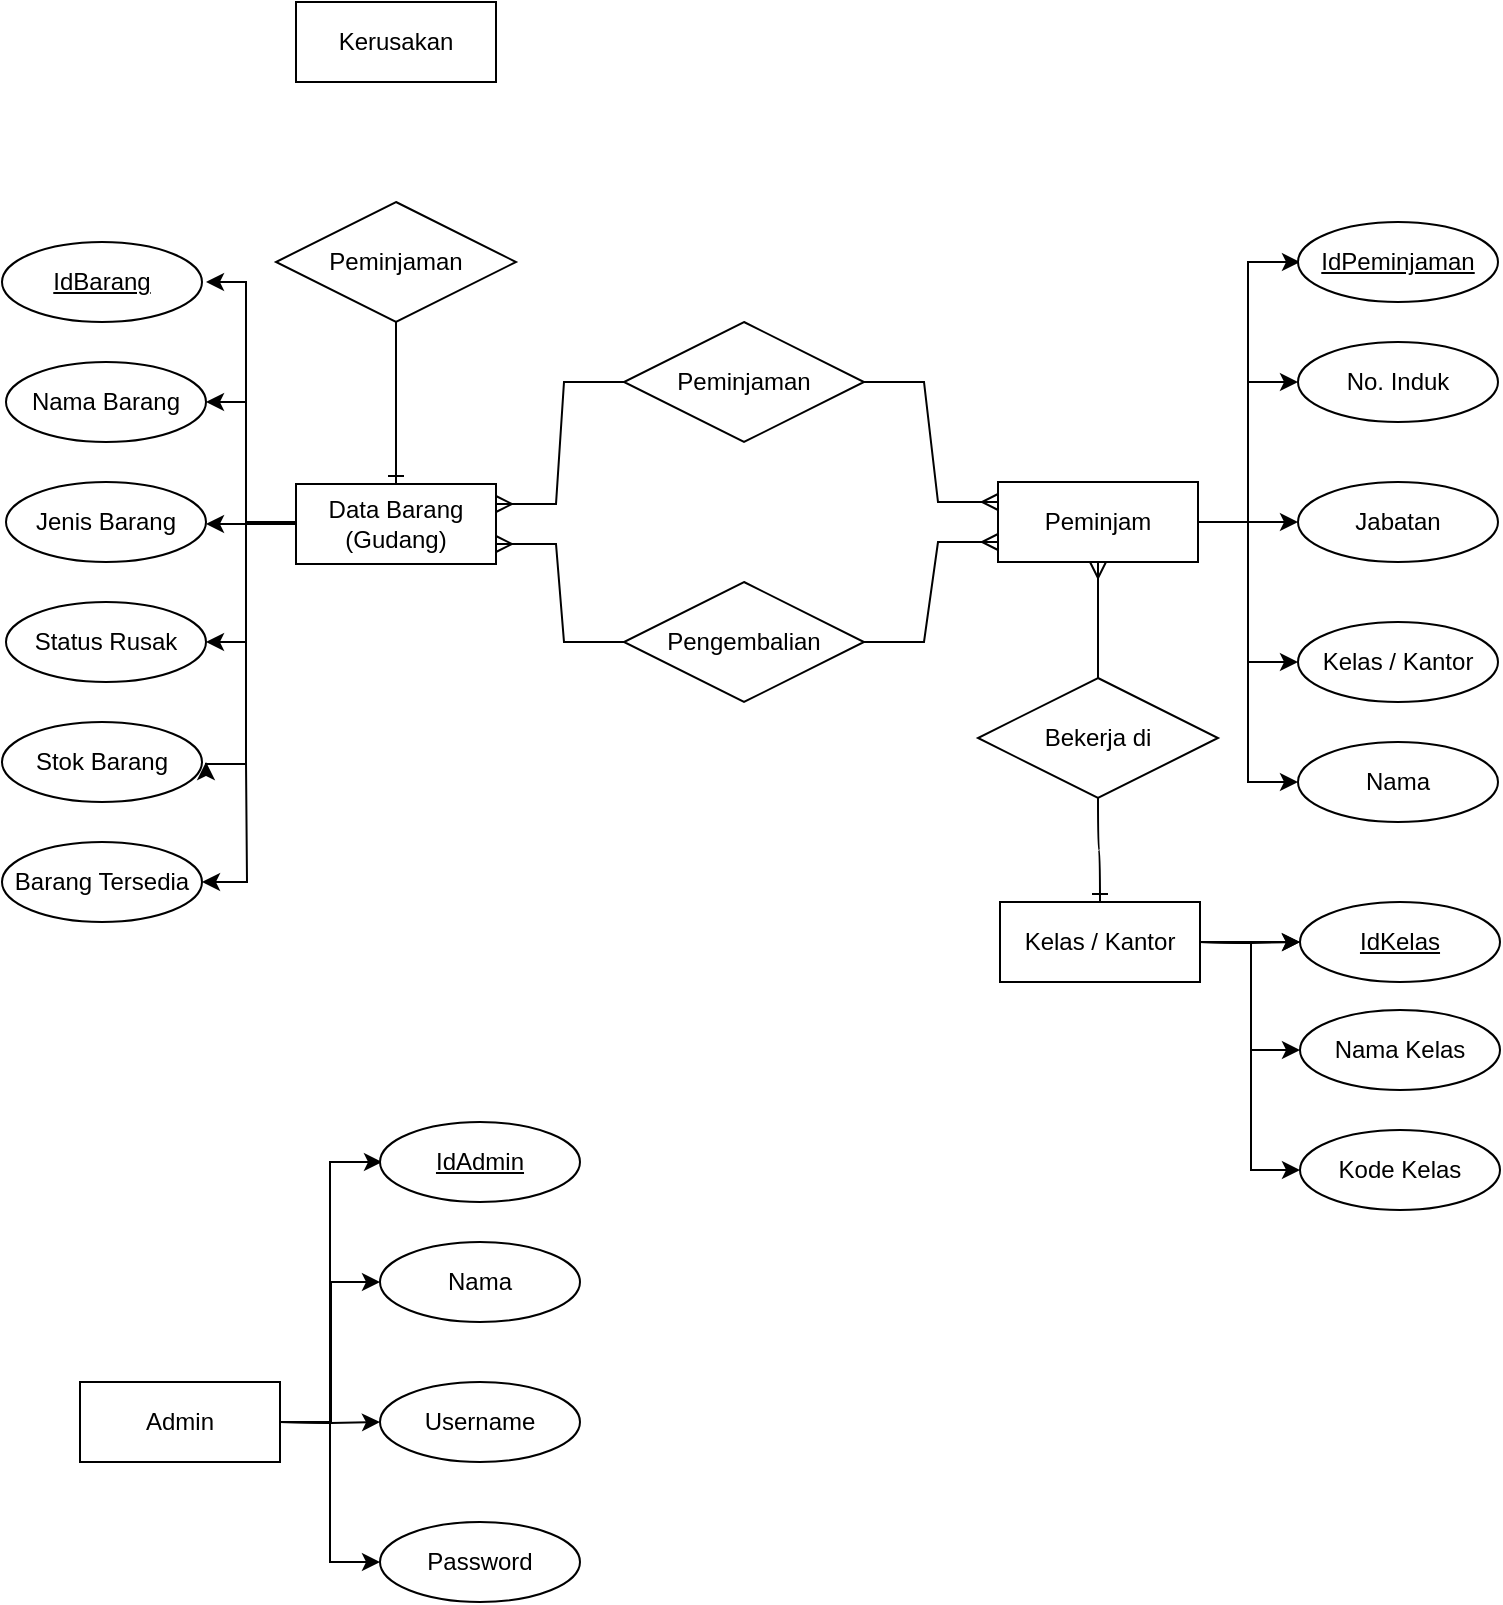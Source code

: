 <mxfile version="22.1.2" type="github">
  <diagram id="R2lEEEUBdFMjLlhIrx00" name="Page-1">
    <mxGraphModel dx="1035" dy="525" grid="1" gridSize="10" guides="1" tooltips="1" connect="1" arrows="1" fold="1" page="1" pageScale="1" pageWidth="850" pageHeight="1100" math="0" shadow="0" extFonts="Permanent Marker^https://fonts.googleapis.com/css?family=Permanent+Marker">
      <root>
        <mxCell id="0" />
        <mxCell id="1" parent="0" />
        <mxCell id="rnDNzWzCn7bHDK5vCDhE-5" style="edgeStyle=orthogonalEdgeStyle;rounded=0;orthogonalLoop=1;jettySize=auto;html=1;exitX=1;exitY=0.5;exitDx=0;exitDy=0;entryX=0;entryY=0.5;entryDx=0;entryDy=0;" edge="1" parent="1" source="rnDNzWzCn7bHDK5vCDhE-1" target="rnDNzWzCn7bHDK5vCDhE-4">
          <mxGeometry relative="1" as="geometry" />
        </mxCell>
        <mxCell id="rnDNzWzCn7bHDK5vCDhE-6" style="edgeStyle=orthogonalEdgeStyle;rounded=0;orthogonalLoop=1;jettySize=auto;html=1;entryX=0;entryY=0.5;entryDx=0;entryDy=0;" edge="1" parent="1" source="rnDNzWzCn7bHDK5vCDhE-1" target="rnDNzWzCn7bHDK5vCDhE-3">
          <mxGeometry relative="1" as="geometry" />
        </mxCell>
        <mxCell id="rnDNzWzCn7bHDK5vCDhE-7" style="edgeStyle=orthogonalEdgeStyle;rounded=0;orthogonalLoop=1;jettySize=auto;html=1;entryX=0;entryY=0.5;entryDx=0;entryDy=0;" edge="1" parent="1" source="rnDNzWzCn7bHDK5vCDhE-1" target="rnDNzWzCn7bHDK5vCDhE-2">
          <mxGeometry relative="1" as="geometry" />
        </mxCell>
        <mxCell id="rnDNzWzCn7bHDK5vCDhE-14" value="" style="edgeStyle=orthogonalEdgeStyle;rounded=0;orthogonalLoop=1;jettySize=auto;html=1;exitX=1;exitY=0.5;exitDx=0;exitDy=0;entryX=0;entryY=0.5;entryDx=0;entryDy=0;" edge="1" parent="1" source="rnDNzWzCn7bHDK5vCDhE-1">
          <mxGeometry relative="1" as="geometry">
            <mxPoint x="644" y="340" as="sourcePoint" />
            <mxPoint x="690" y="210" as="targetPoint" />
            <Array as="points">
              <mxPoint x="664" y="340" />
              <mxPoint x="664" y="210" />
            </Array>
          </mxGeometry>
        </mxCell>
        <mxCell id="rnDNzWzCn7bHDK5vCDhE-72" style="edgeStyle=entityRelationEdgeStyle;rounded=0;orthogonalLoop=1;jettySize=auto;html=1;exitX=0;exitY=0.25;exitDx=0;exitDy=0;entryX=1;entryY=0.5;entryDx=0;entryDy=0;elbow=vertical;endArrow=none;endFill=0;startArrow=ERmany;startFill=0;" edge="1" parent="1" source="rnDNzWzCn7bHDK5vCDhE-1" target="rnDNzWzCn7bHDK5vCDhE-70">
          <mxGeometry relative="1" as="geometry" />
        </mxCell>
        <mxCell id="rnDNzWzCn7bHDK5vCDhE-1" value="Peminjam" style="whiteSpace=wrap;html=1;align=center;" vertex="1" parent="1">
          <mxGeometry x="539" y="320" width="100" height="40" as="geometry" />
        </mxCell>
        <mxCell id="rnDNzWzCn7bHDK5vCDhE-2" value="No. Induk" style="ellipse;whiteSpace=wrap;html=1;align=center;" vertex="1" parent="1">
          <mxGeometry x="689" y="250" width="100" height="40" as="geometry" />
        </mxCell>
        <mxCell id="rnDNzWzCn7bHDK5vCDhE-3" value="Jabatan" style="ellipse;whiteSpace=wrap;html=1;align=center;" vertex="1" parent="1">
          <mxGeometry x="689" y="320" width="100" height="40" as="geometry" />
        </mxCell>
        <mxCell id="rnDNzWzCn7bHDK5vCDhE-4" value="Kelas / Kantor" style="ellipse;whiteSpace=wrap;html=1;align=center;" vertex="1" parent="1">
          <mxGeometry x="689" y="390" width="100" height="40" as="geometry" />
        </mxCell>
        <mxCell id="rnDNzWzCn7bHDK5vCDhE-8" value="Admin" style="whiteSpace=wrap;html=1;align=center;" vertex="1" parent="1">
          <mxGeometry x="80" y="770" width="100" height="40" as="geometry" />
        </mxCell>
        <mxCell id="rnDNzWzCn7bHDK5vCDhE-64" style="edgeStyle=orthogonalEdgeStyle;rounded=0;orthogonalLoop=1;jettySize=auto;html=1;exitX=0;exitY=0.5;exitDx=0;exitDy=0;" edge="1" parent="1" source="rnDNzWzCn7bHDK5vCDhE-10">
          <mxGeometry relative="1" as="geometry">
            <mxPoint x="143" y="220" as="targetPoint" />
            <Array as="points">
              <mxPoint x="163" y="341" />
              <mxPoint x="163" y="220" />
            </Array>
          </mxGeometry>
        </mxCell>
        <mxCell id="rnDNzWzCn7bHDK5vCDhE-66" style="edgeStyle=orthogonalEdgeStyle;rounded=0;orthogonalLoop=1;jettySize=auto;html=1;" edge="1" parent="1" source="rnDNzWzCn7bHDK5vCDhE-10">
          <mxGeometry relative="1" as="geometry">
            <mxPoint x="143" y="341" as="targetPoint" />
          </mxGeometry>
        </mxCell>
        <mxCell id="rnDNzWzCn7bHDK5vCDhE-67" style="edgeStyle=orthogonalEdgeStyle;rounded=0;orthogonalLoop=1;jettySize=auto;html=1;exitX=0;exitY=0.5;exitDx=0;exitDy=0;" edge="1" parent="1" source="rnDNzWzCn7bHDK5vCDhE-10">
          <mxGeometry relative="1" as="geometry">
            <mxPoint x="143" y="400" as="targetPoint" />
            <Array as="points">
              <mxPoint x="163" y="340" />
              <mxPoint x="163" y="400" />
            </Array>
          </mxGeometry>
        </mxCell>
        <mxCell id="rnDNzWzCn7bHDK5vCDhE-10" value="Data Barang (Gudang)" style="whiteSpace=wrap;html=1;align=center;" vertex="1" parent="1">
          <mxGeometry x="188" y="321" width="100" height="40" as="geometry" />
        </mxCell>
        <mxCell id="rnDNzWzCn7bHDK5vCDhE-11" value="Kerusakan" style="whiteSpace=wrap;html=1;align=center;" vertex="1" parent="1">
          <mxGeometry x="188" y="80" width="100" height="40" as="geometry" />
        </mxCell>
        <mxCell id="rnDNzWzCn7bHDK5vCDhE-12" value="Kelas / Kantor" style="whiteSpace=wrap;html=1;align=center;" vertex="1" parent="1">
          <mxGeometry x="540" y="530" width="100" height="40" as="geometry" />
        </mxCell>
        <mxCell id="rnDNzWzCn7bHDK5vCDhE-15" value="IdPeminjaman" style="ellipse;whiteSpace=wrap;html=1;align=center;fontStyle=4;" vertex="1" parent="1">
          <mxGeometry x="689" y="190" width="100" height="40" as="geometry" />
        </mxCell>
        <mxCell id="rnDNzWzCn7bHDK5vCDhE-16" style="edgeStyle=orthogonalEdgeStyle;rounded=0;orthogonalLoop=1;jettySize=auto;html=1;exitX=1;exitY=0.5;exitDx=0;exitDy=0;entryX=0;entryY=0.5;entryDx=0;entryDy=0;" edge="1" parent="1" target="rnDNzWzCn7bHDK5vCDhE-22">
          <mxGeometry relative="1" as="geometry">
            <mxPoint x="180" y="790" as="sourcePoint" />
            <Array as="points">
              <mxPoint x="205" y="790" />
              <mxPoint x="205" y="860" />
            </Array>
          </mxGeometry>
        </mxCell>
        <mxCell id="rnDNzWzCn7bHDK5vCDhE-17" style="edgeStyle=orthogonalEdgeStyle;rounded=0;orthogonalLoop=1;jettySize=auto;html=1;entryX=0;entryY=0.5;entryDx=0;entryDy=0;" edge="1" parent="1" target="rnDNzWzCn7bHDK5vCDhE-21">
          <mxGeometry relative="1" as="geometry">
            <mxPoint x="180" y="790" as="sourcePoint" />
          </mxGeometry>
        </mxCell>
        <mxCell id="rnDNzWzCn7bHDK5vCDhE-18" style="edgeStyle=orthogonalEdgeStyle;rounded=0;orthogonalLoop=1;jettySize=auto;html=1;entryX=0;entryY=0.5;entryDx=0;entryDy=0;" edge="1" parent="1" target="rnDNzWzCn7bHDK5vCDhE-20">
          <mxGeometry relative="1" as="geometry">
            <mxPoint x="180" y="790" as="sourcePoint" />
          </mxGeometry>
        </mxCell>
        <mxCell id="rnDNzWzCn7bHDK5vCDhE-19" value="" style="edgeStyle=orthogonalEdgeStyle;rounded=0;orthogonalLoop=1;jettySize=auto;html=1;exitX=1;exitY=0.5;exitDx=0;exitDy=0;entryX=0;entryY=0.5;entryDx=0;entryDy=0;" edge="1" parent="1">
          <mxGeometry relative="1" as="geometry">
            <mxPoint x="180" y="790" as="sourcePoint" />
            <mxPoint x="231" y="660" as="targetPoint" />
            <Array as="points">
              <mxPoint x="205" y="790" />
              <mxPoint x="205" y="660" />
            </Array>
          </mxGeometry>
        </mxCell>
        <mxCell id="rnDNzWzCn7bHDK5vCDhE-20" value="Nama" style="ellipse;whiteSpace=wrap;html=1;align=center;" vertex="1" parent="1">
          <mxGeometry x="230" y="700" width="100" height="40" as="geometry" />
        </mxCell>
        <mxCell id="rnDNzWzCn7bHDK5vCDhE-21" value="Username" style="ellipse;whiteSpace=wrap;html=1;align=center;" vertex="1" parent="1">
          <mxGeometry x="230" y="770" width="100" height="40" as="geometry" />
        </mxCell>
        <mxCell id="rnDNzWzCn7bHDK5vCDhE-22" value="Password" style="ellipse;whiteSpace=wrap;html=1;align=center;" vertex="1" parent="1">
          <mxGeometry x="230" y="840" width="100" height="40" as="geometry" />
        </mxCell>
        <mxCell id="rnDNzWzCn7bHDK5vCDhE-23" value="IdAdmin" style="ellipse;whiteSpace=wrap;html=1;align=center;fontStyle=4;" vertex="1" parent="1">
          <mxGeometry x="230" y="640" width="100" height="40" as="geometry" />
        </mxCell>
        <mxCell id="rnDNzWzCn7bHDK5vCDhE-24" style="edgeStyle=orthogonalEdgeStyle;rounded=0;orthogonalLoop=1;jettySize=auto;html=1;exitX=1;exitY=0.5;exitDx=0;exitDy=0;entryX=0;entryY=0.5;entryDx=0;entryDy=0;" edge="1" parent="1" target="rnDNzWzCn7bHDK5vCDhE-25" source="rnDNzWzCn7bHDK5vCDhE-1">
          <mxGeometry relative="1" as="geometry">
            <mxPoint x="639" y="400" as="sourcePoint" />
          </mxGeometry>
        </mxCell>
        <mxCell id="rnDNzWzCn7bHDK5vCDhE-25" value="Nama" style="ellipse;whiteSpace=wrap;html=1;align=center;" vertex="1" parent="1">
          <mxGeometry x="689" y="450" width="100" height="40" as="geometry" />
        </mxCell>
        <mxCell id="rnDNzWzCn7bHDK5vCDhE-27" style="edgeStyle=orthogonalEdgeStyle;rounded=0;orthogonalLoop=1;jettySize=auto;html=1;entryX=0;entryY=0.5;entryDx=0;entryDy=0;" edge="1" parent="1" target="rnDNzWzCn7bHDK5vCDhE-31">
          <mxGeometry relative="1" as="geometry">
            <mxPoint x="640" y="550" as="sourcePoint" />
          </mxGeometry>
        </mxCell>
        <mxCell id="rnDNzWzCn7bHDK5vCDhE-28" style="edgeStyle=orthogonalEdgeStyle;rounded=0;orthogonalLoop=1;jettySize=auto;html=1;entryX=0;entryY=0.5;entryDx=0;entryDy=0;" edge="1" parent="1" target="rnDNzWzCn7bHDK5vCDhE-30">
          <mxGeometry relative="1" as="geometry">
            <mxPoint x="640" y="550" as="sourcePoint" />
          </mxGeometry>
        </mxCell>
        <mxCell id="rnDNzWzCn7bHDK5vCDhE-29" value="" style="edgeStyle=orthogonalEdgeStyle;rounded=0;orthogonalLoop=1;jettySize=auto;html=1;exitX=1;exitY=0.5;exitDx=0;exitDy=0;entryX=0;entryY=0.5;entryDx=0;entryDy=0;" edge="1" parent="1" target="rnDNzWzCn7bHDK5vCDhE-32">
          <mxGeometry relative="1" as="geometry">
            <mxPoint x="640" y="550" as="sourcePoint" />
            <mxPoint x="691" y="420" as="targetPoint" />
            <Array as="points">
              <mxPoint x="670" y="550" />
              <mxPoint x="670" y="550" />
            </Array>
          </mxGeometry>
        </mxCell>
        <mxCell id="rnDNzWzCn7bHDK5vCDhE-30" value="Kode Kelas" style="ellipse;whiteSpace=wrap;html=1;align=center;" vertex="1" parent="1">
          <mxGeometry x="690" y="644" width="100" height="40" as="geometry" />
        </mxCell>
        <mxCell id="rnDNzWzCn7bHDK5vCDhE-31" value="Nama Kelas" style="ellipse;whiteSpace=wrap;html=1;align=center;" vertex="1" parent="1">
          <mxGeometry x="690" y="584" width="100" height="40" as="geometry" />
        </mxCell>
        <mxCell id="rnDNzWzCn7bHDK5vCDhE-34" value="IdBarang" style="ellipse;whiteSpace=wrap;html=1;align=center;fontStyle=4;" vertex="1" parent="1">
          <mxGeometry x="41" y="200" width="100" height="40" as="geometry" />
        </mxCell>
        <mxCell id="rnDNzWzCn7bHDK5vCDhE-35" value="" style="edgeStyle=orthogonalEdgeStyle;rounded=0;orthogonalLoop=1;jettySize=auto;html=1;entryX=0;entryY=0.5;entryDx=0;entryDy=0;" edge="1" parent="1" target="rnDNzWzCn7bHDK5vCDhE-32">
          <mxGeometry relative="1" as="geometry">
            <mxPoint x="640" y="550" as="sourcePoint" />
            <mxPoint x="750" y="550" as="targetPoint" />
          </mxGeometry>
        </mxCell>
        <mxCell id="rnDNzWzCn7bHDK5vCDhE-32" value="IdKelas" style="ellipse;whiteSpace=wrap;html=1;align=center;fontStyle=4;" vertex="1" parent="1">
          <mxGeometry x="690" y="530" width="100" height="40" as="geometry" />
        </mxCell>
        <mxCell id="rnDNzWzCn7bHDK5vCDhE-38" value="Nama Barang" style="ellipse;whiteSpace=wrap;html=1;align=center;" vertex="1" parent="1">
          <mxGeometry x="43" y="260" width="100" height="40" as="geometry" />
        </mxCell>
        <mxCell id="rnDNzWzCn7bHDK5vCDhE-39" value="Jenis Barang" style="ellipse;whiteSpace=wrap;html=1;align=center;" vertex="1" parent="1">
          <mxGeometry x="43" y="320" width="100" height="40" as="geometry" />
        </mxCell>
        <mxCell id="rnDNzWzCn7bHDK5vCDhE-40" value="Status Rusak" style="ellipse;whiteSpace=wrap;html=1;align=center;" vertex="1" parent="1">
          <mxGeometry x="43" y="380" width="100" height="40" as="geometry" />
        </mxCell>
        <mxCell id="rnDNzWzCn7bHDK5vCDhE-54" value="Stok Barang" style="ellipse;whiteSpace=wrap;html=1;align=center;" vertex="1" parent="1">
          <mxGeometry x="41" y="440" width="100" height="40" as="geometry" />
        </mxCell>
        <mxCell id="rnDNzWzCn7bHDK5vCDhE-69" style="edgeStyle=orthogonalEdgeStyle;rounded=0;orthogonalLoop=1;jettySize=auto;html=1;exitX=1;exitY=0.5;exitDx=0;exitDy=0;startArrow=classic;startFill=1;endArrow=none;endFill=0;" edge="1" parent="1" source="rnDNzWzCn7bHDK5vCDhE-55">
          <mxGeometry relative="1" as="geometry">
            <mxPoint x="163.0" y="460" as="targetPoint" />
          </mxGeometry>
        </mxCell>
        <mxCell id="rnDNzWzCn7bHDK5vCDhE-55" value="Barang Tersedia" style="ellipse;whiteSpace=wrap;html=1;align=center;" vertex="1" parent="1">
          <mxGeometry x="41" y="500" width="100" height="40" as="geometry" />
        </mxCell>
        <mxCell id="rnDNzWzCn7bHDK5vCDhE-56" value="Bekerja di" style="shape=rhombus;perimeter=rhombusPerimeter;whiteSpace=wrap;html=1;align=center;" vertex="1" parent="1">
          <mxGeometry x="529" y="418" width="120" height="60" as="geometry" />
        </mxCell>
        <mxCell id="rnDNzWzCn7bHDK5vCDhE-61" value="" style="edgeStyle=orthogonalEdgeStyle;fontSize=12;html=1;endArrow=ERmany;rounded=0;entryX=0.5;entryY=1;entryDx=0;entryDy=0;exitX=0.5;exitY=0;exitDx=0;exitDy=0;curved=1;" edge="1" parent="1" source="rnDNzWzCn7bHDK5vCDhE-56" target="rnDNzWzCn7bHDK5vCDhE-1">
          <mxGeometry width="100" height="100" relative="1" as="geometry">
            <mxPoint x="402" y="470" as="sourcePoint" />
            <mxPoint x="502" y="370" as="targetPoint" />
          </mxGeometry>
        </mxCell>
        <mxCell id="rnDNzWzCn7bHDK5vCDhE-63" value="" style="edgeStyle=orthogonalEdgeStyle;fontSize=12;html=1;endArrow=ERone;endFill=1;rounded=0;entryX=0.5;entryY=0;entryDx=0;entryDy=0;exitX=0.5;exitY=1;exitDx=0;exitDy=0;curved=1;" edge="1" parent="1" source="rnDNzWzCn7bHDK5vCDhE-56" target="rnDNzWzCn7bHDK5vCDhE-12">
          <mxGeometry width="100" height="100" relative="1" as="geometry">
            <mxPoint x="262" y="580" as="sourcePoint" />
            <mxPoint x="362" y="480" as="targetPoint" />
          </mxGeometry>
        </mxCell>
        <mxCell id="rnDNzWzCn7bHDK5vCDhE-65" style="edgeStyle=orthogonalEdgeStyle;rounded=0;orthogonalLoop=1;jettySize=auto;html=1;exitX=0;exitY=0.5;exitDx=0;exitDy=0;entryX=1;entryY=0.5;entryDx=0;entryDy=0;" edge="1" parent="1" source="rnDNzWzCn7bHDK5vCDhE-10" target="rnDNzWzCn7bHDK5vCDhE-38">
          <mxGeometry relative="1" as="geometry">
            <mxPoint x="153" y="230" as="targetPoint" />
            <mxPoint x="198" y="351" as="sourcePoint" />
            <Array as="points">
              <mxPoint x="163" y="341" />
              <mxPoint x="163" y="280" />
            </Array>
          </mxGeometry>
        </mxCell>
        <mxCell id="rnDNzWzCn7bHDK5vCDhE-68" style="edgeStyle=orthogonalEdgeStyle;rounded=0;orthogonalLoop=1;jettySize=auto;html=1;endArrow=classic;endFill=1;" edge="1" parent="1">
          <mxGeometry relative="1" as="geometry">
            <mxPoint x="143" y="460" as="targetPoint" />
            <mxPoint x="188" y="341" as="sourcePoint" />
            <Array as="points">
              <mxPoint x="163" y="341" />
              <mxPoint x="163" y="461" />
            </Array>
          </mxGeometry>
        </mxCell>
        <mxCell id="rnDNzWzCn7bHDK5vCDhE-74" style="edgeStyle=entityRelationEdgeStyle;rounded=0;orthogonalLoop=1;jettySize=auto;html=1;entryX=1;entryY=0.25;entryDx=0;entryDy=0;endArrow=ERmany;endFill=0;startArrow=none;startFill=0;" edge="1" parent="1" source="rnDNzWzCn7bHDK5vCDhE-70" target="rnDNzWzCn7bHDK5vCDhE-10">
          <mxGeometry relative="1" as="geometry" />
        </mxCell>
        <mxCell id="rnDNzWzCn7bHDK5vCDhE-70" value="Peminjaman" style="shape=rhombus;perimeter=rhombusPerimeter;whiteSpace=wrap;html=1;align=center;" vertex="1" parent="1">
          <mxGeometry x="352" y="240" width="120" height="60" as="geometry" />
        </mxCell>
        <mxCell id="rnDNzWzCn7bHDK5vCDhE-71" value="Pengembalian" style="shape=rhombus;perimeter=rhombusPerimeter;whiteSpace=wrap;html=1;align=center;" vertex="1" parent="1">
          <mxGeometry x="352" y="370" width="120" height="60" as="geometry" />
        </mxCell>
        <mxCell id="rnDNzWzCn7bHDK5vCDhE-75" style="edgeStyle=entityRelationEdgeStyle;rounded=0;orthogonalLoop=1;jettySize=auto;html=1;exitX=0;exitY=0.75;exitDx=0;exitDy=0;entryX=1;entryY=0.5;entryDx=0;entryDy=0;elbow=vertical;endArrow=none;endFill=0;startArrow=ERmany;startFill=0;" edge="1" parent="1" source="rnDNzWzCn7bHDK5vCDhE-1" target="rnDNzWzCn7bHDK5vCDhE-71">
          <mxGeometry relative="1" as="geometry">
            <mxPoint x="549" y="340" as="sourcePoint" />
            <mxPoint x="482" y="280" as="targetPoint" />
          </mxGeometry>
        </mxCell>
        <mxCell id="rnDNzWzCn7bHDK5vCDhE-76" style="edgeStyle=entityRelationEdgeStyle;rounded=0;orthogonalLoop=1;jettySize=auto;html=1;entryX=0;entryY=0.5;entryDx=0;entryDy=0;endArrow=none;endFill=0;startArrow=ERmany;startFill=0;exitX=1;exitY=0.75;exitDx=0;exitDy=0;" edge="1" parent="1" source="rnDNzWzCn7bHDK5vCDhE-10" target="rnDNzWzCn7bHDK5vCDhE-71">
          <mxGeometry relative="1" as="geometry">
            <mxPoint x="362" y="280" as="sourcePoint" />
            <mxPoint x="298" y="341" as="targetPoint" />
          </mxGeometry>
        </mxCell>
        <mxCell id="rnDNzWzCn7bHDK5vCDhE-78" value="Peminjaman" style="shape=rhombus;perimeter=rhombusPerimeter;whiteSpace=wrap;html=1;align=center;" vertex="1" parent="1">
          <mxGeometry x="178" y="180" width="120" height="60" as="geometry" />
        </mxCell>
        <mxCell id="rnDNzWzCn7bHDK5vCDhE-79" value="" style="edgeStyle=orthogonalEdgeStyle;fontSize=12;html=1;endArrow=ERone;endFill=1;rounded=0;entryX=0.5;entryY=0;entryDx=0;entryDy=0;exitX=0.5;exitY=1;exitDx=0;exitDy=0;curved=1;" edge="1" parent="1" source="rnDNzWzCn7bHDK5vCDhE-78" target="rnDNzWzCn7bHDK5vCDhE-10">
          <mxGeometry width="100" height="100" relative="1" as="geometry">
            <mxPoint x="200" y="500" as="sourcePoint" />
            <mxPoint x="300" y="400" as="targetPoint" />
          </mxGeometry>
        </mxCell>
      </root>
    </mxGraphModel>
  </diagram>
</mxfile>
